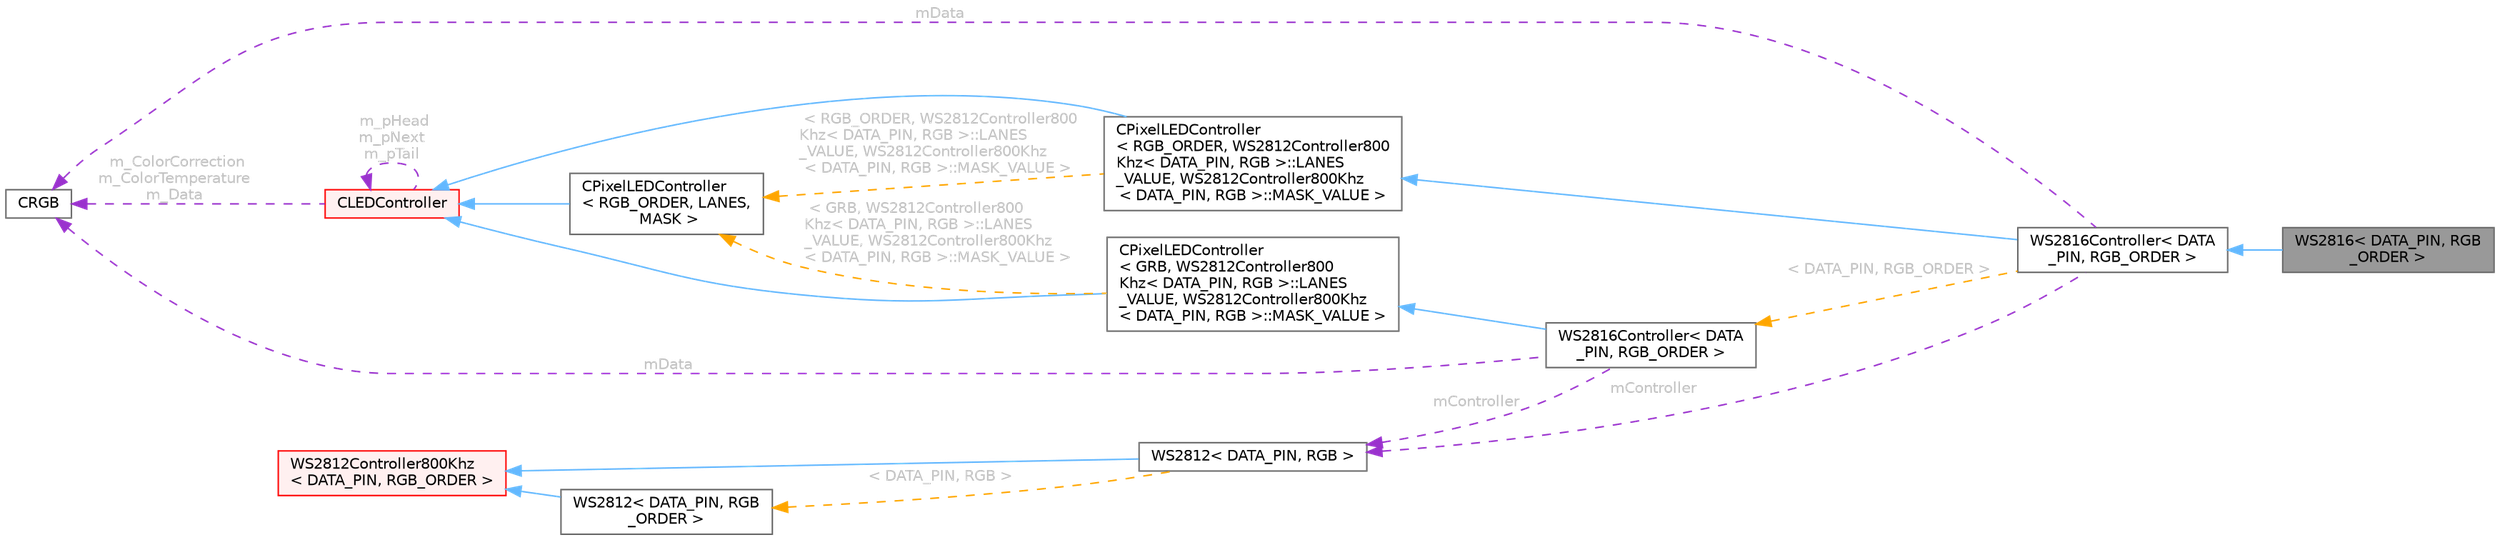digraph "WS2816&lt; DATA_PIN, RGB_ORDER &gt;"
{
 // LATEX_PDF_SIZE
  bgcolor="transparent";
  edge [fontname=Helvetica,fontsize=10,labelfontname=Helvetica,labelfontsize=10];
  node [fontname=Helvetica,fontsize=10,shape=box,height=0.2,width=0.4];
  rankdir="LR";
  Node1 [id="Node000001",label="WS2816\< DATA_PIN, RGB\l_ORDER \>",height=0.2,width=0.4,color="gray40", fillcolor="grey60", style="filled", fontcolor="black",tooltip="WS2816 controller class."];
  Node2 -> Node1 [id="edge1_Node000001_Node000002",dir="back",color="steelblue1",style="solid",tooltip=" "];
  Node2 [id="Node000002",label="WS2816Controller\< DATA\l_PIN, RGB_ORDER \>",height=0.2,width=0.4,color="gray40", fillcolor="white", style="filled",URL="$d4/d28/group___chipsets.html",tooltip=" "];
  Node3 -> Node2 [id="edge2_Node000002_Node000003",dir="back",color="steelblue1",style="solid",tooltip=" "];
  Node3 [id="Node000003",label="CPixelLEDController\l\< RGB_ORDER, WS2812Controller800\lKhz\< DATA_PIN, RGB \>::LANES\l_VALUE, WS2812Controller800Khz\l\< DATA_PIN, RGB \>::MASK_VALUE \>",height=0.2,width=0.4,color="gray40", fillcolor="white", style="filled",URL="$d0/dc9/class_c_pixel_l_e_d_controller.html",tooltip=" "];
  Node4 -> Node3 [id="edge3_Node000003_Node000004",dir="back",color="steelblue1",style="solid",tooltip=" "];
  Node4 [id="Node000004",label="CLEDController",height=0.2,width=0.4,color="red", fillcolor="#FFF0F0", style="filled",URL="$d6/d2c/class_c_l_e_d_controller.html",tooltip="Base definition for an LED controller."];
  Node5 -> Node4 [id="edge4_Node000004_Node000005",dir="back",color="darkorchid3",style="dashed",tooltip=" ",label=" m_ColorCorrection\nm_ColorTemperature\nm_Data",fontcolor="grey" ];
  Node5 [id="Node000005",label="CRGB",height=0.2,width=0.4,color="gray40", fillcolor="white", style="filled",URL="$db/d87/group___pixel_types.html#d7/d82/struct_c_r_g_b",tooltip="Representation of an RGB pixel (Red, Green, Blue)"];
  Node4 -> Node4 [id="edge5_Node000004_Node000004",dir="back",color="darkorchid3",style="dashed",tooltip=" ",label=" m_pHead\nm_pNext\nm_pTail",fontcolor="grey" ];
  Node7 -> Node3 [id="edge6_Node000003_Node000007",dir="back",color="orange",style="dashed",tooltip=" ",label=" \< RGB_ORDER, WS2812Controller800\lKhz\< DATA_PIN, RGB \>::LANES\l_VALUE, WS2812Controller800Khz\l\< DATA_PIN, RGB \>::MASK_VALUE \>",fontcolor="grey" ];
  Node7 [id="Node000007",label="CPixelLEDController\l\< RGB_ORDER, LANES,\l MASK \>",height=0.2,width=0.4,color="gray40", fillcolor="white", style="filled",URL="$d0/dc9/class_c_pixel_l_e_d_controller.html",tooltip="Template extension of the CLEDController class."];
  Node4 -> Node7 [id="edge7_Node000007_Node000004",dir="back",color="steelblue1",style="solid",tooltip=" "];
  Node5 -> Node2 [id="edge8_Node000002_Node000005",dir="back",color="darkorchid3",style="dashed",tooltip=" ",label=" mData",fontcolor="grey" ];
  Node8 -> Node2 [id="edge9_Node000002_Node000008",dir="back",color="darkorchid3",style="dashed",tooltip=" ",label=" mController",fontcolor="grey" ];
  Node8 [id="Node000008",label="WS2812\< DATA_PIN, RGB \>",height=0.2,width=0.4,color="gray40", fillcolor="white", style="filled",URL="$d7/d6f/group___clockless_chipsets.html",tooltip=" "];
  Node9 -> Node8 [id="edge10_Node000008_Node000009",dir="back",color="steelblue1",style="solid",tooltip=" "];
  Node9 [id="Node000009",label="WS2812Controller800Khz\l\< DATA_PIN, RGB_ORDER \>",height=0.2,width=0.4,color="red", fillcolor="#FFF0F0", style="filled",URL="$d7/d6f/group___clockless_chipsets.html",tooltip=" "];
  Node13 -> Node8 [id="edge11_Node000008_Node000013",dir="back",color="orange",style="dashed",tooltip=" ",label=" \< DATA_PIN, RGB \>",fontcolor="grey" ];
  Node13 [id="Node000013",label="WS2812\< DATA_PIN, RGB\l_ORDER \>",height=0.2,width=0.4,color="gray40", fillcolor="white", style="filled",URL="$d7/d6f/group___clockless_chipsets.html#d6/d04/class_w_s2812",tooltip="WS2812 controller class."];
  Node9 -> Node13 [id="edge12_Node000013_Node000009",dir="back",color="steelblue1",style="solid",tooltip=" "];
  Node14 -> Node2 [id="edge13_Node000002_Node000014",dir="back",color="orange",style="dashed",tooltip=" ",label=" \< DATA_PIN, RGB_ORDER \>",fontcolor="grey" ];
  Node14 [id="Node000014",label="WS2816Controller\< DATA\l_PIN, RGB_ORDER \>",height=0.2,width=0.4,color="gray40", fillcolor="white", style="filled",URL="$d4/d28/group___chipsets.html#dd/dbc/class_w_s2816_controller",tooltip=" "];
  Node15 -> Node14 [id="edge14_Node000014_Node000015",dir="back",color="steelblue1",style="solid",tooltip=" "];
  Node15 [id="Node000015",label="CPixelLEDController\l\< GRB, WS2812Controller800\lKhz\< DATA_PIN, RGB \>::LANES\l_VALUE, WS2812Controller800Khz\l\< DATA_PIN, RGB \>::MASK_VALUE \>",height=0.2,width=0.4,color="gray40", fillcolor="white", style="filled",URL="$d0/dc9/class_c_pixel_l_e_d_controller.html",tooltip=" "];
  Node4 -> Node15 [id="edge15_Node000015_Node000004",dir="back",color="steelblue1",style="solid",tooltip=" "];
  Node7 -> Node15 [id="edge16_Node000015_Node000007",dir="back",color="orange",style="dashed",tooltip=" ",label=" \< GRB, WS2812Controller800\lKhz\< DATA_PIN, RGB \>::LANES\l_VALUE, WS2812Controller800Khz\l\< DATA_PIN, RGB \>::MASK_VALUE \>",fontcolor="grey" ];
  Node5 -> Node14 [id="edge17_Node000014_Node000005",dir="back",color="darkorchid3",style="dashed",tooltip=" ",label=" mData",fontcolor="grey" ];
  Node8 -> Node14 [id="edge18_Node000014_Node000008",dir="back",color="darkorchid3",style="dashed",tooltip=" ",label=" mController",fontcolor="grey" ];
}
